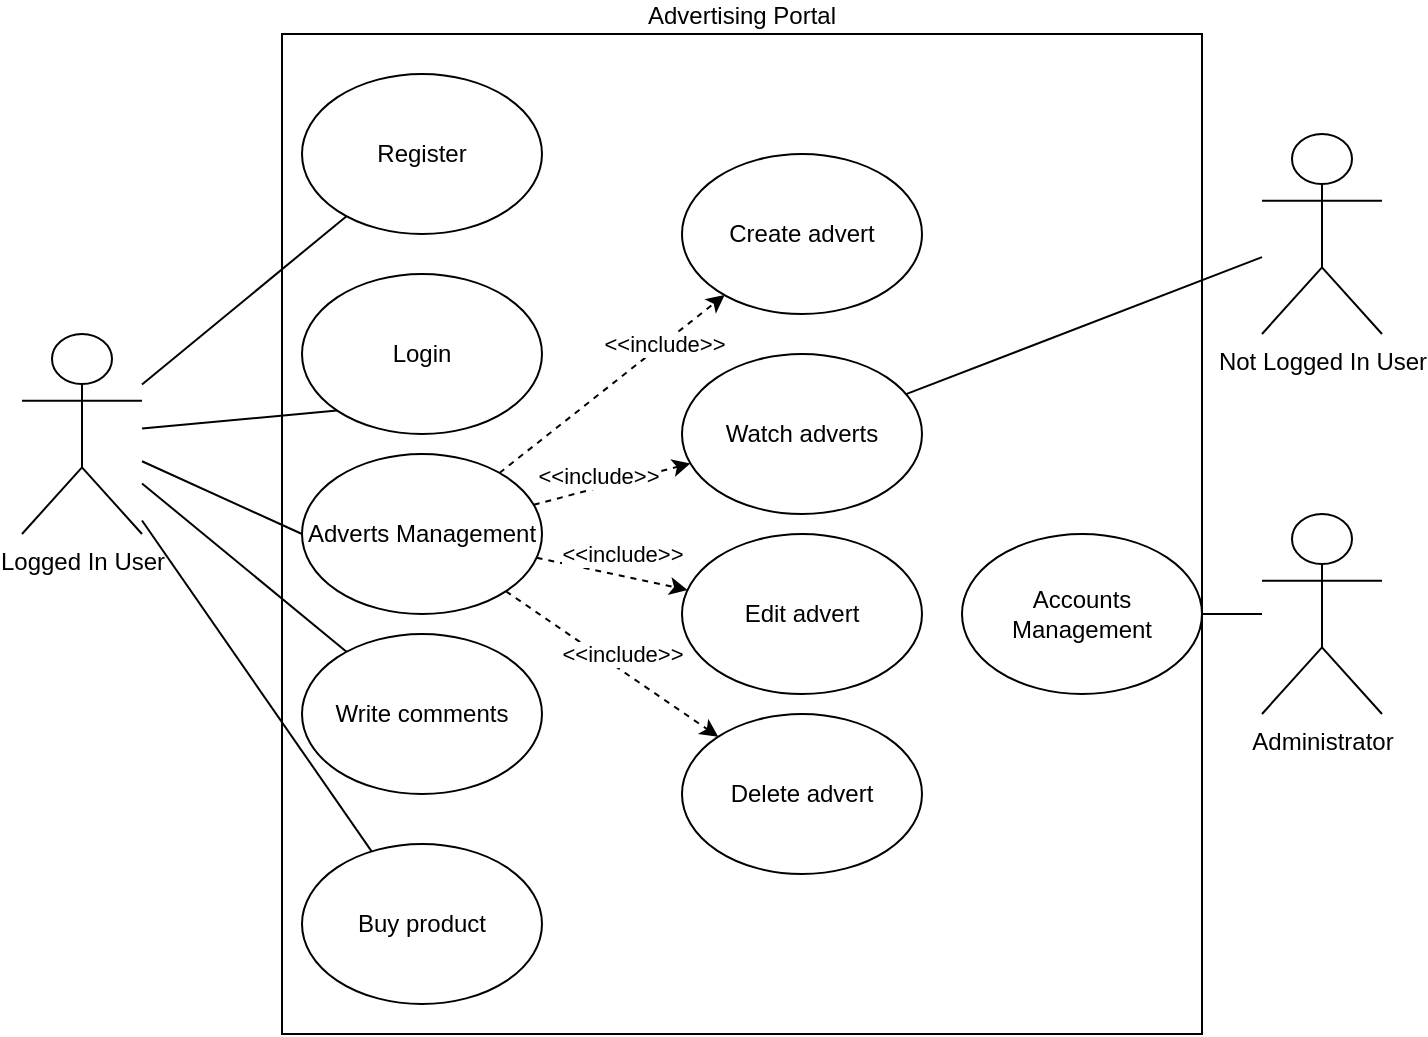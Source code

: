 <mxfile>
    <diagram id="nyDbmdGjcWxSjNMNHw8y" name="Strona-1">
        <mxGraphModel dx="1052" dy="800" grid="1" gridSize="10" guides="1" tooltips="1" connect="1" arrows="1" fold="1" page="1" pageScale="1" pageWidth="827" pageHeight="1169" math="0" shadow="0">
            <root>
                <mxCell id="0"/>
                <mxCell id="1" parent="0"/>
                <mxCell id="y5BnEugfM6W_hWMbUE9e-1" value="Advertising Portal" style="rounded=0;whiteSpace=wrap;html=1;labelPosition=center;verticalLabelPosition=top;align=center;verticalAlign=bottom;" parent="1" vertex="1">
                    <mxGeometry x="190" y="100" width="460" height="500" as="geometry"/>
                </mxCell>
                <mxCell id="3" style="edgeStyle=none;html=1;endArrow=none;endFill=0;" edge="1" parent="1" source="y5BnEugfM6W_hWMbUE9e-2" target="2">
                    <mxGeometry relative="1" as="geometry"/>
                </mxCell>
                <mxCell id="y5BnEugfM6W_hWMbUE9e-2" value="Logged In User" style="shape=umlActor;verticalLabelPosition=bottom;verticalAlign=top;html=1;outlineConnect=0;" parent="1" vertex="1">
                    <mxGeometry x="60" y="250" width="60" height="100" as="geometry"/>
                </mxCell>
                <mxCell id="y5BnEugfM6W_hWMbUE9e-5" value="Login" style="ellipse;whiteSpace=wrap;html=1;" parent="1" vertex="1">
                    <mxGeometry x="200" y="220" width="120" height="80" as="geometry"/>
                </mxCell>
                <mxCell id="y5BnEugfM6W_hWMbUE9e-6" value="Register" style="ellipse;whiteSpace=wrap;html=1;" parent="1" vertex="1">
                    <mxGeometry x="200" y="120" width="120" height="80" as="geometry"/>
                </mxCell>
                <mxCell id="y5BnEugfM6W_hWMbUE9e-7" value="Create advert" style="ellipse;whiteSpace=wrap;html=1;" parent="1" vertex="1">
                    <mxGeometry x="390" y="160" width="120" height="80" as="geometry"/>
                </mxCell>
                <mxCell id="y5BnEugfM6W_hWMbUE9e-8" value="Watch adverts" style="ellipse;whiteSpace=wrap;html=1;" parent="1" vertex="1">
                    <mxGeometry x="390" y="260" width="120" height="80" as="geometry"/>
                </mxCell>
                <mxCell id="y5BnEugfM6W_hWMbUE9e-9" value="Delete advert" style="ellipse;whiteSpace=wrap;html=1;" parent="1" vertex="1">
                    <mxGeometry x="390" y="440" width="120" height="80" as="geometry"/>
                </mxCell>
                <mxCell id="y5BnEugfM6W_hWMbUE9e-10" value="Edit advert" style="ellipse;whiteSpace=wrap;html=1;" parent="1" vertex="1">
                    <mxGeometry x="390" y="350" width="120" height="80" as="geometry"/>
                </mxCell>
                <mxCell id="y5BnEugfM6W_hWMbUE9e-11" value="Write comments" style="ellipse;whiteSpace=wrap;html=1;" parent="1" vertex="1">
                    <mxGeometry x="200" y="400" width="120" height="80" as="geometry"/>
                </mxCell>
                <mxCell id="y5BnEugfM6W_hWMbUE9e-12" value="Accounts Management" style="ellipse;whiteSpace=wrap;html=1;" parent="1" vertex="1">
                    <mxGeometry x="530" y="350" width="120" height="80" as="geometry"/>
                </mxCell>
                <mxCell id="y5BnEugfM6W_hWMbUE9e-13" value="Adverts Management" style="ellipse;whiteSpace=wrap;html=1;" parent="1" vertex="1">
                    <mxGeometry x="200" y="310" width="120" height="80" as="geometry"/>
                </mxCell>
                <mxCell id="y5BnEugfM6W_hWMbUE9e-15" value="Administrator" style="shape=umlActor;verticalLabelPosition=bottom;verticalAlign=top;html=1;outlineConnect=0;" parent="1" vertex="1">
                    <mxGeometry x="680" y="340" width="60" height="100" as="geometry"/>
                </mxCell>
                <mxCell id="y5BnEugfM6W_hWMbUE9e-17" value="" style="endArrow=none;html=1;rounded=0;" parent="1" source="y5BnEugfM6W_hWMbUE9e-2" target="y5BnEugfM6W_hWMbUE9e-6" edge="1">
                    <mxGeometry width="50" height="50" relative="1" as="geometry">
                        <mxPoint x="110" y="330" as="sourcePoint"/>
                        <mxPoint x="160" y="280" as="targetPoint"/>
                    </mxGeometry>
                </mxCell>
                <mxCell id="y5BnEugfM6W_hWMbUE9e-18" value="" style="endArrow=none;html=1;rounded=0;entryX=0;entryY=1;entryDx=0;entryDy=0;" parent="1" source="y5BnEugfM6W_hWMbUE9e-2" target="y5BnEugfM6W_hWMbUE9e-5" edge="1">
                    <mxGeometry width="50" height="50" relative="1" as="geometry">
                        <mxPoint x="20" y="320" as="sourcePoint"/>
                        <mxPoint x="70" y="270" as="targetPoint"/>
                    </mxGeometry>
                </mxCell>
                <mxCell id="y5BnEugfM6W_hWMbUE9e-20" value="" style="endArrow=none;html=1;rounded=0;entryX=0;entryY=0.5;entryDx=0;entryDy=0;" parent="1" source="y5BnEugfM6W_hWMbUE9e-2" target="y5BnEugfM6W_hWMbUE9e-13" edge="1">
                    <mxGeometry width="50" height="50" relative="1" as="geometry">
                        <mxPoint x="320" y="430" as="sourcePoint"/>
                        <mxPoint x="370" y="380" as="targetPoint"/>
                    </mxGeometry>
                </mxCell>
                <mxCell id="y5BnEugfM6W_hWMbUE9e-24" value="" style="endArrow=none;html=1;rounded=0;" parent="1" source="y5BnEugfM6W_hWMbUE9e-2" target="y5BnEugfM6W_hWMbUE9e-11" edge="1">
                    <mxGeometry width="50" height="50" relative="1" as="geometry">
                        <mxPoint x="320" y="430" as="sourcePoint"/>
                        <mxPoint x="370" y="380" as="targetPoint"/>
                    </mxGeometry>
                </mxCell>
                <mxCell id="y5BnEugfM6W_hWMbUE9e-25" value="" style="endArrow=classic;html=1;rounded=0;dashed=1;" parent="1" source="y5BnEugfM6W_hWMbUE9e-13" target="y5BnEugfM6W_hWMbUE9e-7" edge="1">
                    <mxGeometry width="50" height="50" relative="1" as="geometry">
                        <mxPoint x="320" y="430" as="sourcePoint"/>
                        <mxPoint x="370" y="380" as="targetPoint"/>
                    </mxGeometry>
                </mxCell>
                <mxCell id="y5BnEugfM6W_hWMbUE9e-26" value="&amp;lt;&amp;lt;include&amp;gt;&amp;gt;" style="edgeLabel;html=1;align=center;verticalAlign=middle;resizable=0;points=[];" parent="y5BnEugfM6W_hWMbUE9e-25" vertex="1" connectable="0">
                    <mxGeometry x="0.453" relative="1" as="geometry">
                        <mxPoint as="offset"/>
                    </mxGeometry>
                </mxCell>
                <mxCell id="y5BnEugfM6W_hWMbUE9e-27" value="" style="endArrow=classic;html=1;rounded=0;dashed=1;" parent="1" source="y5BnEugfM6W_hWMbUE9e-13" target="y5BnEugfM6W_hWMbUE9e-8" edge="1">
                    <mxGeometry width="50" height="50" relative="1" as="geometry">
                        <mxPoint x="304.808" y="327.419" as="sourcePoint"/>
                        <mxPoint x="395.229" y="242.598" as="targetPoint"/>
                    </mxGeometry>
                </mxCell>
                <mxCell id="y5BnEugfM6W_hWMbUE9e-28" value="&amp;lt;&amp;lt;include&amp;gt;&amp;gt;" style="edgeLabel;html=1;align=center;verticalAlign=middle;resizable=0;points=[];" parent="y5BnEugfM6W_hWMbUE9e-27" vertex="1" connectable="0">
                    <mxGeometry x="0.453" relative="1" as="geometry">
                        <mxPoint x="-25" as="offset"/>
                    </mxGeometry>
                </mxCell>
                <mxCell id="y5BnEugfM6W_hWMbUE9e-29" value="" style="endArrow=classic;html=1;rounded=0;dashed=1;" parent="1" source="y5BnEugfM6W_hWMbUE9e-13" target="y5BnEugfM6W_hWMbUE9e-10" edge="1">
                    <mxGeometry width="50" height="50" relative="1" as="geometry">
                        <mxPoint x="314.808" y="337.419" as="sourcePoint"/>
                        <mxPoint x="405.229" y="252.598" as="targetPoint"/>
                    </mxGeometry>
                </mxCell>
                <mxCell id="y5BnEugfM6W_hWMbUE9e-30" value="&amp;lt;&amp;lt;include&amp;gt;&amp;gt;" style="edgeLabel;html=1;align=center;verticalAlign=middle;resizable=0;points=[];" parent="y5BnEugfM6W_hWMbUE9e-29" vertex="1" connectable="0">
                    <mxGeometry x="0.453" relative="1" as="geometry">
                        <mxPoint x="-12" y="-14" as="offset"/>
                    </mxGeometry>
                </mxCell>
                <mxCell id="y5BnEugfM6W_hWMbUE9e-31" value="" style="endArrow=classic;html=1;rounded=0;dashed=1;" parent="1" source="y5BnEugfM6W_hWMbUE9e-13" target="y5BnEugfM6W_hWMbUE9e-9" edge="1">
                    <mxGeometry width="50" height="50" relative="1" as="geometry">
                        <mxPoint x="324.808" y="347.419" as="sourcePoint"/>
                        <mxPoint x="415.229" y="262.598" as="targetPoint"/>
                    </mxGeometry>
                </mxCell>
                <mxCell id="y5BnEugfM6W_hWMbUE9e-32" value="&amp;lt;&amp;lt;include&amp;gt;&amp;gt;" style="edgeLabel;html=1;align=center;verticalAlign=middle;resizable=0;points=[];" parent="y5BnEugfM6W_hWMbUE9e-31" vertex="1" connectable="0">
                    <mxGeometry x="0.453" relative="1" as="geometry">
                        <mxPoint x="-19" y="-22" as="offset"/>
                    </mxGeometry>
                </mxCell>
                <mxCell id="y5BnEugfM6W_hWMbUE9e-35" value="" style="endArrow=none;html=1;rounded=0;" parent="1" source="y5BnEugfM6W_hWMbUE9e-12" target="y5BnEugfM6W_hWMbUE9e-15" edge="1">
                    <mxGeometry width="50" height="50" relative="1" as="geometry">
                        <mxPoint x="350" y="670" as="sourcePoint"/>
                        <mxPoint x="400" y="620" as="targetPoint"/>
                    </mxGeometry>
                </mxCell>
                <mxCell id="2" value="Buy product" style="ellipse;whiteSpace=wrap;html=1;" vertex="1" parent="1">
                    <mxGeometry x="200" y="505" width="120" height="80" as="geometry"/>
                </mxCell>
                <mxCell id="4" value="Not Logged In User" style="shape=umlActor;verticalLabelPosition=bottom;verticalAlign=top;html=1;outlineConnect=0;" vertex="1" parent="1">
                    <mxGeometry x="680" y="150" width="60" height="100" as="geometry"/>
                </mxCell>
                <mxCell id="5" value="" style="endArrow=none;html=1;" edge="1" parent="1" source="y5BnEugfM6W_hWMbUE9e-8" target="4">
                    <mxGeometry width="50" height="50" relative="1" as="geometry">
                        <mxPoint x="390" y="330" as="sourcePoint"/>
                        <mxPoint x="440" y="280" as="targetPoint"/>
                    </mxGeometry>
                </mxCell>
            </root>
        </mxGraphModel>
    </diagram>
</mxfile>